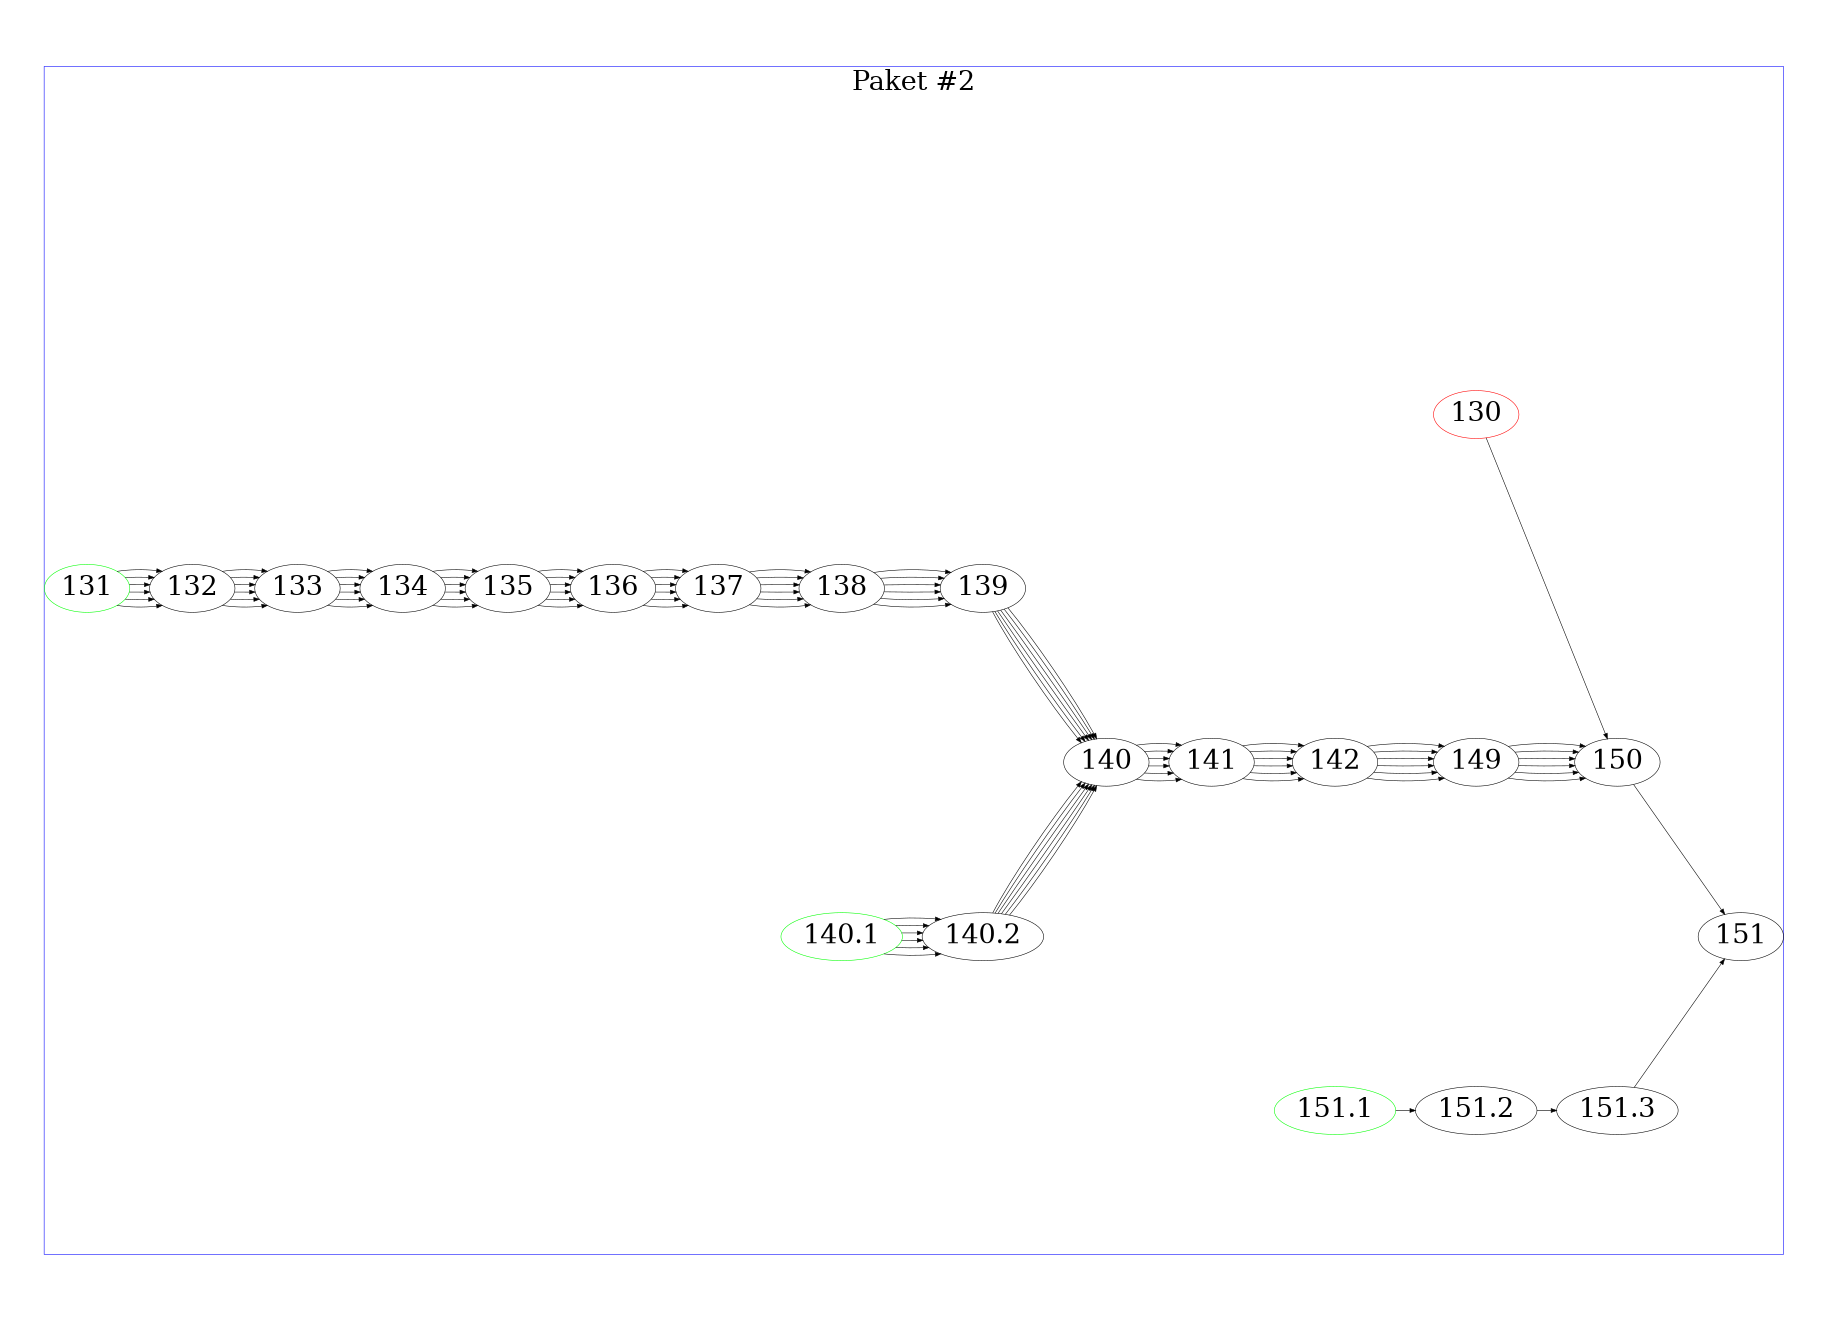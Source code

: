 digraph paket2 {
    rankdir=LR;
    ratio="fill";
    size="11.7,8.3!";
    margin=0.25;
    fontsize="48";
    node [fontsize="48"];

130 [color=red];
131 [color=green];
140.1 [color=green];
151.1 [color=green];

    subgraph cluster_2 {
        label = "Paket #2"
        color = blue

        131 -> 132 -> 133 -> 134 -> 135 -> 136 -> 137 -> 138 -> 139 -> 140;
        140.1 -> 140.2 -> 140 -> 141 -> 142 -> 149 -> 150;

        131 -> 132 -> 133 -> 134 -> 135 -> 136 -> 137 -> 138 -> 139 -> 140;
        140.1 -> 140.2 -> 140 -> 141 -> 142 -> 149 -> 150;

        131 -> 132 -> 133 -> 134 -> 135 -> 136 -> 137 -> 138 -> 139 -> 140;
        140.1 -> 140.2 -> 140 -> 141 -> 142 -> 149 -> 150;

        131 -> 132 -> 133 -> 134 -> 135 -> 136 -> 137 -> 138 -> 139 -> 140;
        140.1 -> 140.2 -> 140 -> 141 -> 142 -> 149 -> 150;

        131 -> 132 -> 133 -> 134 -> 135 -> 136 -> 137 -> 138 -> 139 -> 140;
        140.1 -> 140.2 -> 140 -> 141 -> 142 -> 149 -> 150;

        131 -> 132 -> 133 -> 134 -> 135 -> 136 -> 137 -> 138 -> 139 -> 140;
        140.1 -> 140.2 -> 140 -> 141 -> 142 -> 149 -> 150;

        130 -> 150 -> 151;
        151.1 -> 151.2 -> 151.3 -> 151;
    }
}
